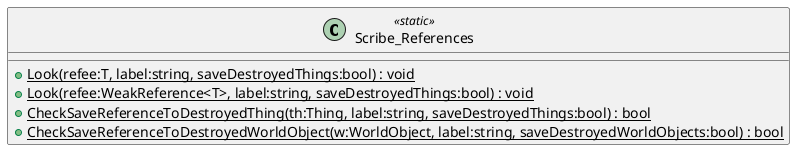 @startuml
class Scribe_References <<static>> {
    + {static} Look(refee:T, label:string, saveDestroyedThings:bool) : void
    + {static} Look(refee:WeakReference<T>, label:string, saveDestroyedThings:bool) : void
    + {static} CheckSaveReferenceToDestroyedThing(th:Thing, label:string, saveDestroyedThings:bool) : bool
    + {static} CheckSaveReferenceToDestroyedWorldObject(w:WorldObject, label:string, saveDestroyedWorldObjects:bool) : bool
}
@enduml
